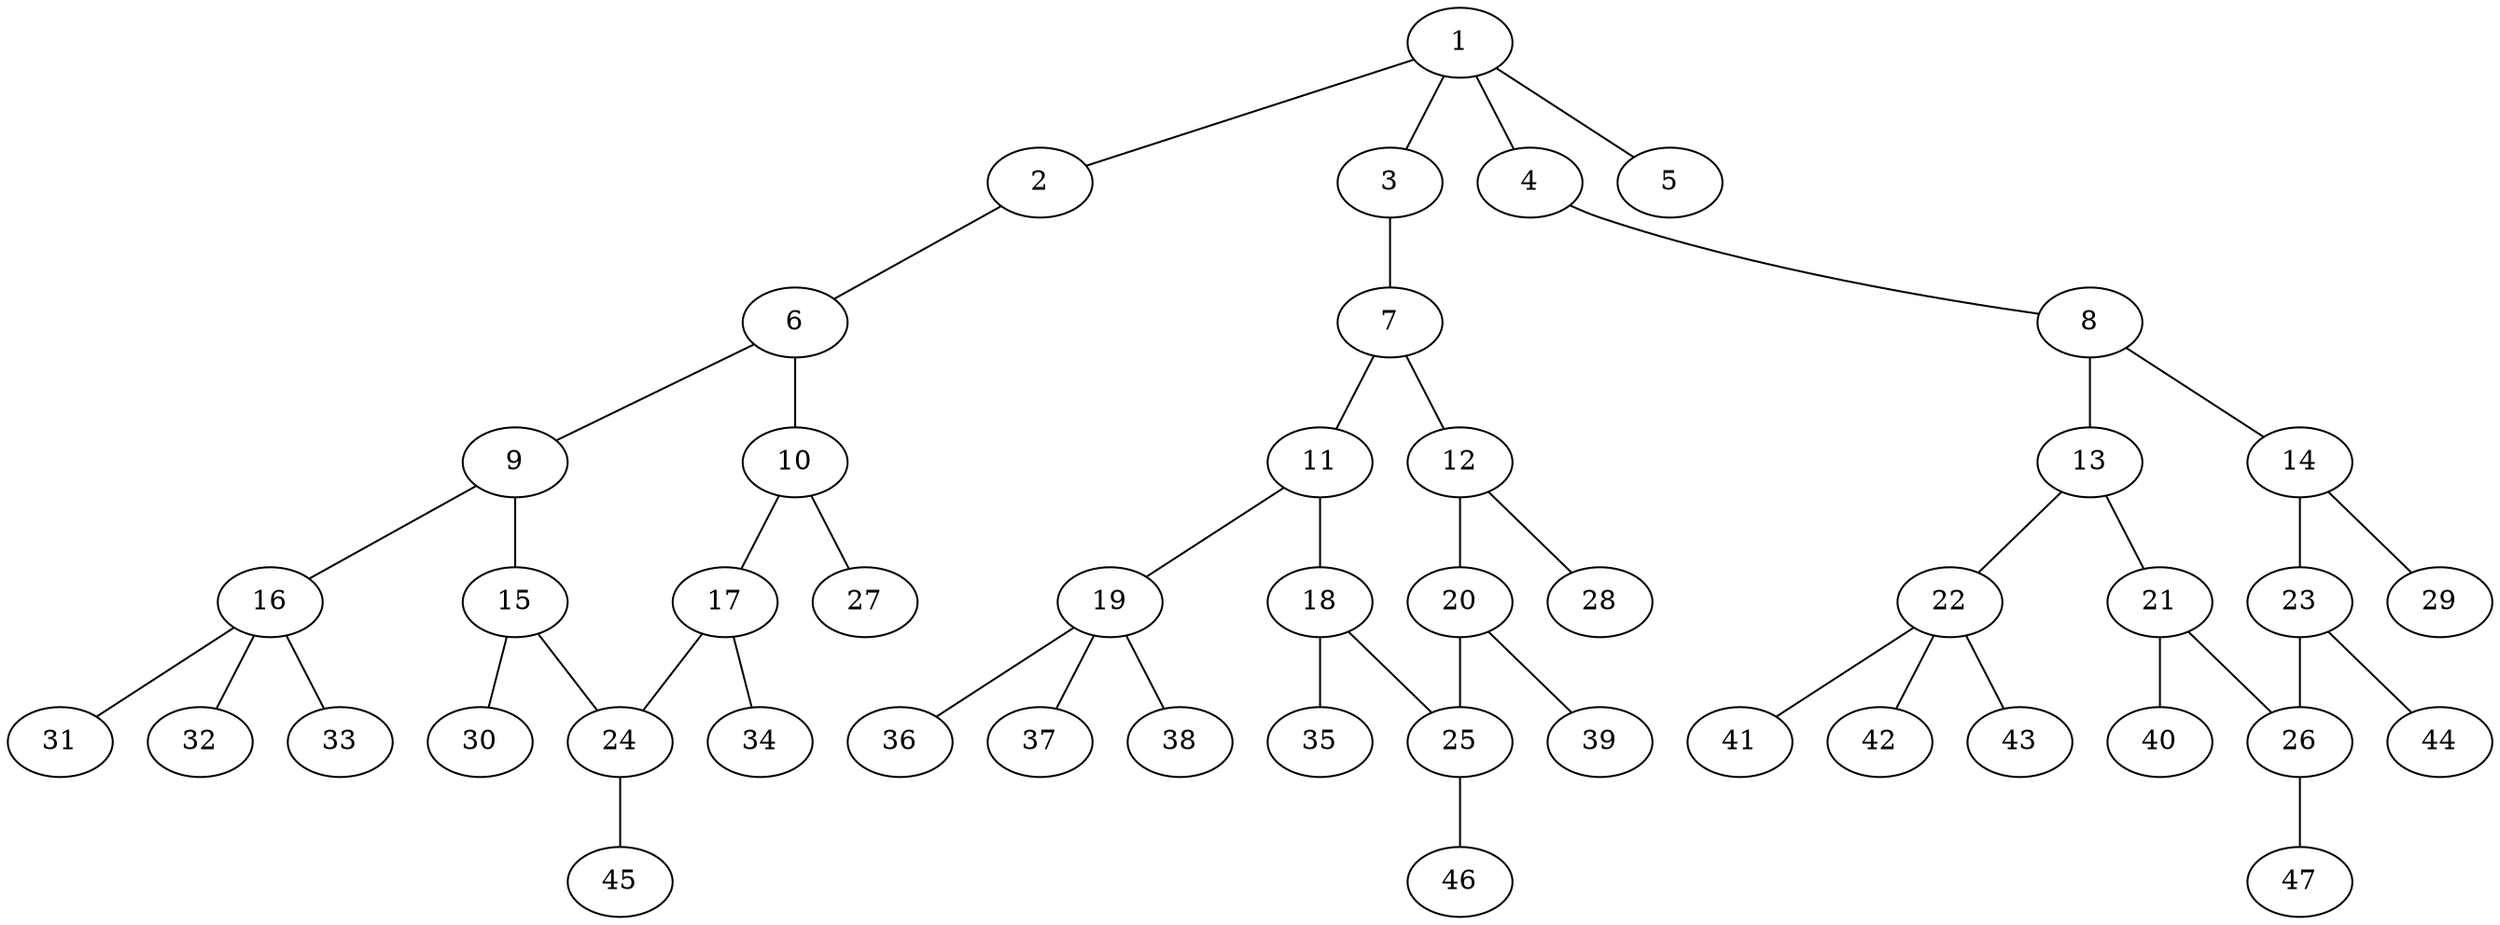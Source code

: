 graph molecule_2229 {
	1	 [chem=P];
	2	 [chem=O];
	1 -- 2	 [valence=1];
	3	 [chem=O];
	1 -- 3	 [valence=1];
	4	 [chem=O];
	1 -- 4	 [valence=1];
	5	 [chem=O];
	1 -- 5	 [valence=2];
	6	 [chem=C];
	2 -- 6	 [valence=1];
	7	 [chem=C];
	3 -- 7	 [valence=1];
	8	 [chem=C];
	4 -- 8	 [valence=1];
	9	 [chem=C];
	6 -- 9	 [valence=2];
	10	 [chem=C];
	6 -- 10	 [valence=1];
	11	 [chem=C];
	7 -- 11	 [valence=2];
	12	 [chem=C];
	7 -- 12	 [valence=1];
	13	 [chem=C];
	8 -- 13	 [valence=2];
	14	 [chem=C];
	8 -- 14	 [valence=1];
	15	 [chem=C];
	9 -- 15	 [valence=1];
	16	 [chem=C];
	9 -- 16	 [valence=1];
	17	 [chem=C];
	10 -- 17	 [valence=2];
	27	 [chem=H];
	10 -- 27	 [valence=1];
	18	 [chem=C];
	11 -- 18	 [valence=1];
	19	 [chem=C];
	11 -- 19	 [valence=1];
	20	 [chem=C];
	12 -- 20	 [valence=2];
	28	 [chem=H];
	12 -- 28	 [valence=1];
	21	 [chem=C];
	13 -- 21	 [valence=1];
	22	 [chem=C];
	13 -- 22	 [valence=1];
	23	 [chem=C];
	14 -- 23	 [valence=2];
	29	 [chem=H];
	14 -- 29	 [valence=1];
	24	 [chem=C];
	15 -- 24	 [valence=2];
	30	 [chem=H];
	15 -- 30	 [valence=1];
	31	 [chem=H];
	16 -- 31	 [valence=1];
	32	 [chem=H];
	16 -- 32	 [valence=1];
	33	 [chem=H];
	16 -- 33	 [valence=1];
	17 -- 24	 [valence=1];
	34	 [chem=H];
	17 -- 34	 [valence=1];
	25	 [chem=C];
	18 -- 25	 [valence=2];
	35	 [chem=H];
	18 -- 35	 [valence=1];
	36	 [chem=H];
	19 -- 36	 [valence=1];
	37	 [chem=H];
	19 -- 37	 [valence=1];
	38	 [chem=H];
	19 -- 38	 [valence=1];
	20 -- 25	 [valence=1];
	39	 [chem=H];
	20 -- 39	 [valence=1];
	26	 [chem=C];
	21 -- 26	 [valence=2];
	40	 [chem=H];
	21 -- 40	 [valence=1];
	41	 [chem=H];
	22 -- 41	 [valence=1];
	42	 [chem=H];
	22 -- 42	 [valence=1];
	43	 [chem=H];
	22 -- 43	 [valence=1];
	23 -- 26	 [valence=1];
	44	 [chem=H];
	23 -- 44	 [valence=1];
	45	 [chem=H];
	24 -- 45	 [valence=1];
	46	 [chem=H];
	25 -- 46	 [valence=1];
	47	 [chem=H];
	26 -- 47	 [valence=1];
}
